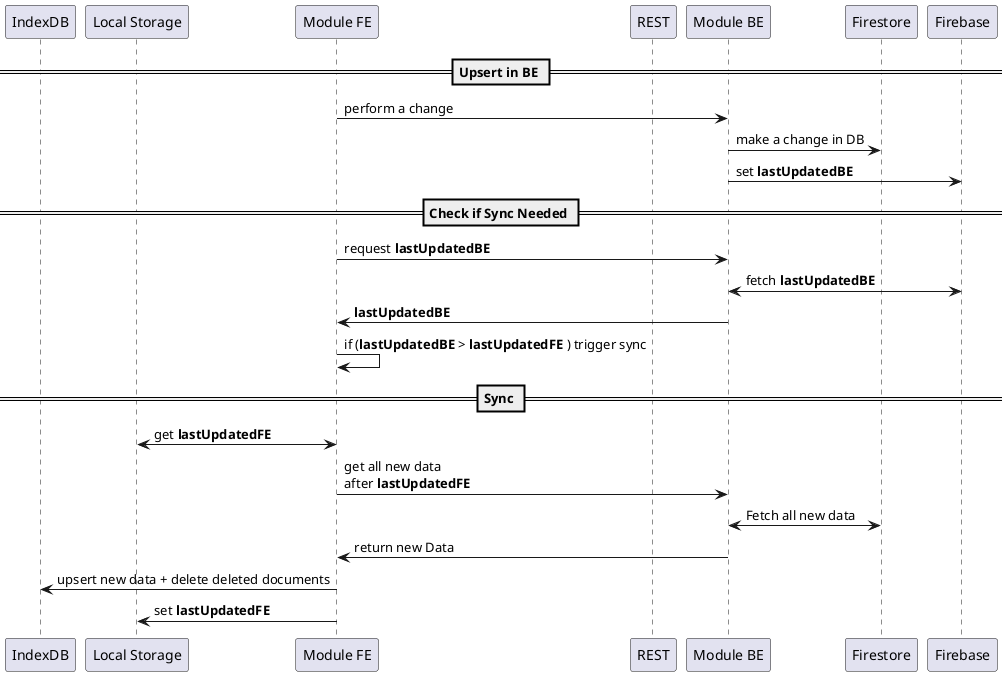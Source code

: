 @startuml
participant IDB as "IndexDB"
participant STR as "Local Storage"
participant FE as "Module FE"
participant REST as "REST"
participant BE as "Module BE"
participant FS as "Firestore"
participant FB as "Firebase"

== Upsert in BE ==
FE -> BE: perform a change
BE -> FS: make a change in DB
BE -> FB: set **lastUpdatedBE**

== Check if Sync Needed ==
FE -> BE: request **lastUpdatedBE**
BE <-> FB: fetch **lastUpdatedBE**
BE -> FE: **lastUpdatedBE**
FE -> FE: if (**lastUpdatedBE** > **lastUpdatedFE** ) trigger sync

== Sync ==
FE <-> STR: get **lastUpdatedFE**
FE -> BE: get all new data\nafter **lastUpdatedFE**
BE <-> FS: Fetch all new data
BE -> FE: return new Data
FE -> IDB: upsert new data + delete deleted documents
FE -> STR: set **lastUpdatedFE**


@enduml